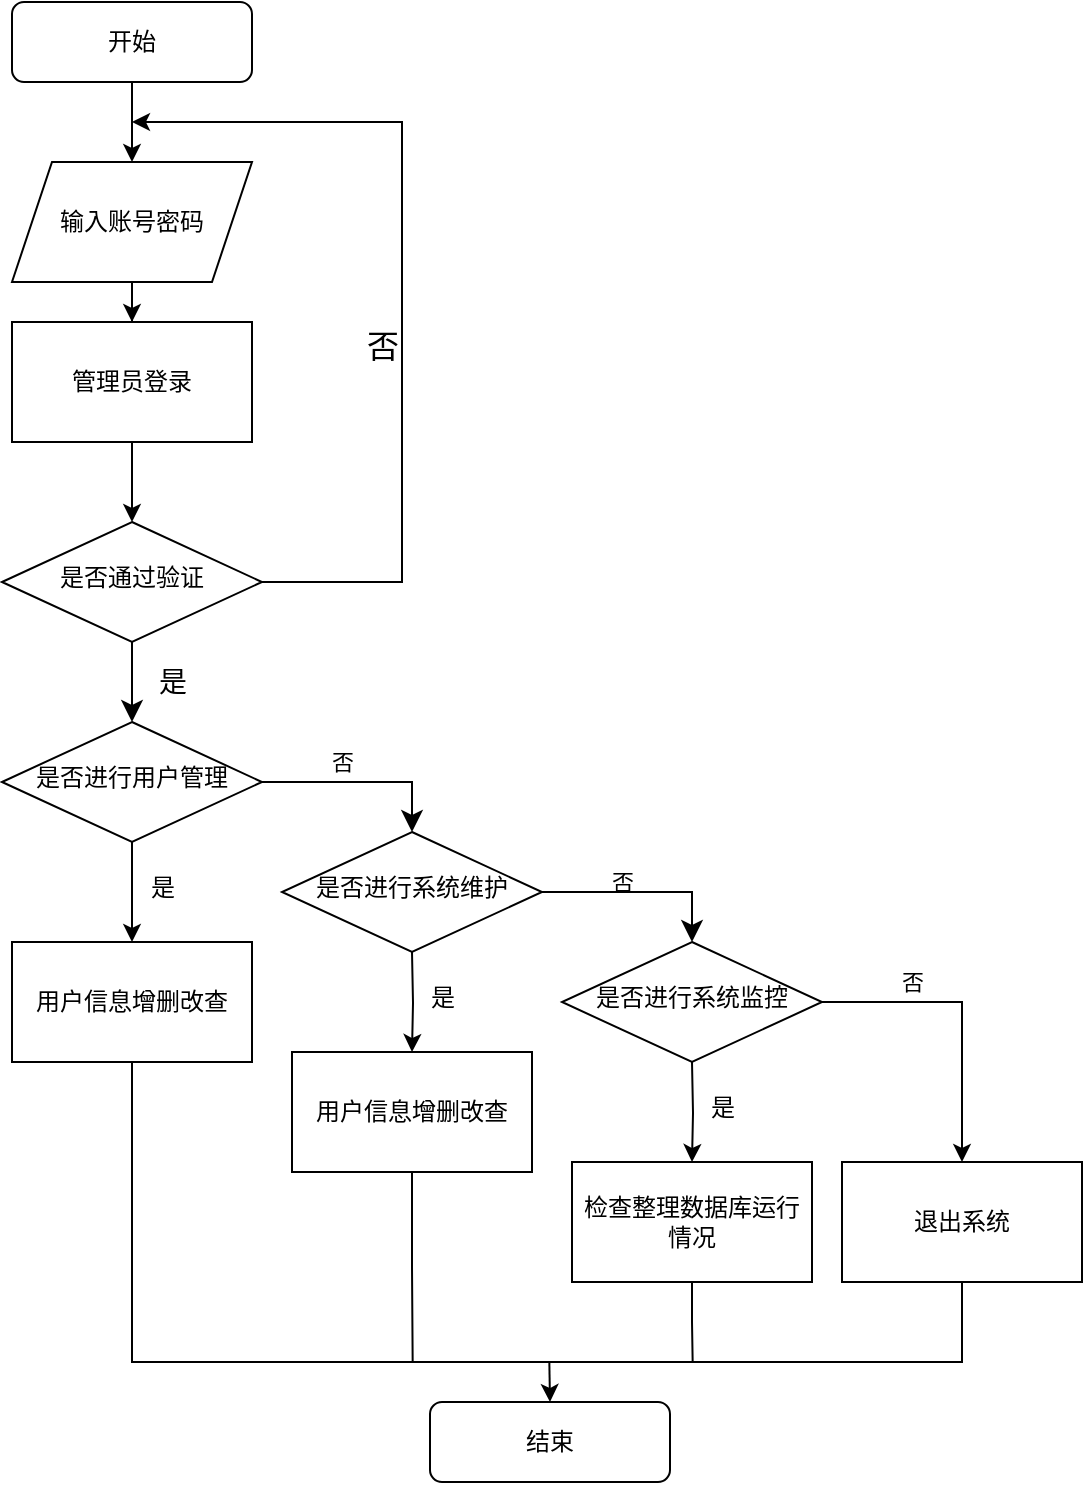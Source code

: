<mxfile version="24.1.0" type="device">
  <diagram id="C5RBs43oDa-KdzZeNtuy" name="Page-1">
    <mxGraphModel dx="928" dy="553" grid="1" gridSize="10" guides="1" tooltips="1" connect="1" arrows="1" fold="1" page="1" pageScale="1" pageWidth="827" pageHeight="1169" math="0" shadow="0">
      <root>
        <mxCell id="WIyWlLk6GJQsqaUBKTNV-0" />
        <mxCell id="WIyWlLk6GJQsqaUBKTNV-1" parent="WIyWlLk6GJQsqaUBKTNV-0" />
        <mxCell id="BafIcYl7HaK6lH4rsQ1K-2" value="" style="edgeStyle=orthogonalEdgeStyle;rounded=0;orthogonalLoop=1;jettySize=auto;html=1;" edge="1" parent="WIyWlLk6GJQsqaUBKTNV-1" source="WIyWlLk6GJQsqaUBKTNV-3" target="BafIcYl7HaK6lH4rsQ1K-1">
          <mxGeometry relative="1" as="geometry" />
        </mxCell>
        <mxCell id="WIyWlLk6GJQsqaUBKTNV-3" value="开始" style="rounded=1;whiteSpace=wrap;html=1;fontSize=12;glass=0;strokeWidth=1;shadow=0;" parent="WIyWlLk6GJQsqaUBKTNV-1" vertex="1">
          <mxGeometry x="145" y="20" width="120" height="40" as="geometry" />
        </mxCell>
        <mxCell id="WIyWlLk6GJQsqaUBKTNV-4" value="&lt;font style=&quot;font-size: 14px;&quot;&gt;是&lt;/font&gt;" style="rounded=0;html=1;jettySize=auto;orthogonalLoop=1;fontSize=11;endArrow=classic;endFill=1;endSize=8;strokeWidth=1;shadow=0;labelBackgroundColor=none;edgeStyle=orthogonalEdgeStyle;" parent="WIyWlLk6GJQsqaUBKTNV-1" source="WIyWlLk6GJQsqaUBKTNV-6" target="WIyWlLk6GJQsqaUBKTNV-10" edge="1">
          <mxGeometry y="20" relative="1" as="geometry">
            <mxPoint as="offset" />
          </mxGeometry>
        </mxCell>
        <mxCell id="BafIcYl7HaK6lH4rsQ1K-6" style="edgeStyle=orthogonalEdgeStyle;rounded=0;orthogonalLoop=1;jettySize=auto;html=1;exitX=1;exitY=0.5;exitDx=0;exitDy=0;" edge="1" parent="WIyWlLk6GJQsqaUBKTNV-1" source="WIyWlLk6GJQsqaUBKTNV-6">
          <mxGeometry relative="1" as="geometry">
            <mxPoint x="205" y="80" as="targetPoint" />
            <Array as="points">
              <mxPoint x="340" y="310" />
              <mxPoint x="340" y="80" />
            </Array>
          </mxGeometry>
        </mxCell>
        <mxCell id="BafIcYl7HaK6lH4rsQ1K-7" value="&lt;font style=&quot;font-size: 16px;&quot;&gt;否&lt;/font&gt;" style="edgeLabel;html=1;align=center;verticalAlign=middle;resizable=0;points=[];" vertex="1" connectable="0" parent="BafIcYl7HaK6lH4rsQ1K-6">
          <mxGeometry x="0.038" relative="1" as="geometry">
            <mxPoint x="-10" y="38" as="offset" />
          </mxGeometry>
        </mxCell>
        <mxCell id="WIyWlLk6GJQsqaUBKTNV-6" value="是否通过验证" style="rhombus;whiteSpace=wrap;html=1;shadow=0;fontFamily=Helvetica;fontSize=12;align=center;strokeWidth=1;spacing=6;spacingTop=-4;" parent="WIyWlLk6GJQsqaUBKTNV-1" vertex="1">
          <mxGeometry x="140" y="280" width="130" height="60" as="geometry" />
        </mxCell>
        <mxCell id="WIyWlLk6GJQsqaUBKTNV-9" value="否" style="edgeStyle=orthogonalEdgeStyle;rounded=0;html=1;jettySize=auto;orthogonalLoop=1;fontSize=11;endArrow=classic;endFill=1;endSize=8;strokeWidth=1;shadow=0;labelBackgroundColor=none;entryX=0.5;entryY=0;entryDx=0;entryDy=0;" parent="WIyWlLk6GJQsqaUBKTNV-1" source="WIyWlLk6GJQsqaUBKTNV-10" target="BafIcYl7HaK6lH4rsQ1K-9" edge="1">
          <mxGeometry x="-0.2" y="10" relative="1" as="geometry">
            <mxPoint as="offset" />
            <mxPoint x="350" y="410" as="targetPoint" />
            <Array as="points" />
          </mxGeometry>
        </mxCell>
        <mxCell id="BafIcYl7HaK6lH4rsQ1K-10" value="" style="edgeStyle=orthogonalEdgeStyle;rounded=0;orthogonalLoop=1;jettySize=auto;html=1;" edge="1" parent="WIyWlLk6GJQsqaUBKTNV-1" source="WIyWlLk6GJQsqaUBKTNV-10" target="BafIcYl7HaK6lH4rsQ1K-8">
          <mxGeometry relative="1" as="geometry" />
        </mxCell>
        <mxCell id="WIyWlLk6GJQsqaUBKTNV-10" value="是否进行用户管理" style="rhombus;whiteSpace=wrap;html=1;shadow=0;fontFamily=Helvetica;fontSize=12;align=center;strokeWidth=1;spacing=6;spacingTop=-4;" parent="WIyWlLk6GJQsqaUBKTNV-1" vertex="1">
          <mxGeometry x="140" y="380" width="130" height="60" as="geometry" />
        </mxCell>
        <mxCell id="BafIcYl7HaK6lH4rsQ1K-4" value="" style="edgeStyle=orthogonalEdgeStyle;rounded=0;orthogonalLoop=1;jettySize=auto;html=1;" edge="1" parent="WIyWlLk6GJQsqaUBKTNV-1" source="BafIcYl7HaK6lH4rsQ1K-1" target="BafIcYl7HaK6lH4rsQ1K-3">
          <mxGeometry relative="1" as="geometry" />
        </mxCell>
        <mxCell id="BafIcYl7HaK6lH4rsQ1K-1" value="输入账号密码" style="shape=parallelogram;perimeter=parallelogramPerimeter;whiteSpace=wrap;html=1;fixedSize=1;" vertex="1" parent="WIyWlLk6GJQsqaUBKTNV-1">
          <mxGeometry x="145" y="100" width="120" height="60" as="geometry" />
        </mxCell>
        <mxCell id="BafIcYl7HaK6lH4rsQ1K-5" value="" style="edgeStyle=orthogonalEdgeStyle;rounded=0;orthogonalLoop=1;jettySize=auto;html=1;" edge="1" parent="WIyWlLk6GJQsqaUBKTNV-1" source="BafIcYl7HaK6lH4rsQ1K-3" target="WIyWlLk6GJQsqaUBKTNV-6">
          <mxGeometry relative="1" as="geometry" />
        </mxCell>
        <mxCell id="BafIcYl7HaK6lH4rsQ1K-3" value="管理员登录" style="rounded=0;whiteSpace=wrap;html=1;" vertex="1" parent="WIyWlLk6GJQsqaUBKTNV-1">
          <mxGeometry x="145" y="180" width="120" height="60" as="geometry" />
        </mxCell>
        <mxCell id="BafIcYl7HaK6lH4rsQ1K-24" style="edgeStyle=orthogonalEdgeStyle;rounded=0;orthogonalLoop=1;jettySize=auto;html=1;exitX=0.5;exitY=1;exitDx=0;exitDy=0;entryX=0.5;entryY=1;entryDx=0;entryDy=0;endArrow=none;endFill=0;" edge="1" parent="WIyWlLk6GJQsqaUBKTNV-1" source="BafIcYl7HaK6lH4rsQ1K-8" target="BafIcYl7HaK6lH4rsQ1K-20">
          <mxGeometry relative="1" as="geometry">
            <Array as="points">
              <mxPoint x="205" y="700" />
              <mxPoint x="620" y="700" />
            </Array>
          </mxGeometry>
        </mxCell>
        <mxCell id="BafIcYl7HaK6lH4rsQ1K-8" value="用户信息增删改查" style="rounded=0;whiteSpace=wrap;html=1;" vertex="1" parent="WIyWlLk6GJQsqaUBKTNV-1">
          <mxGeometry x="145" y="490" width="120" height="60" as="geometry" />
        </mxCell>
        <mxCell id="BafIcYl7HaK6lH4rsQ1K-9" value="是否进行系统维护" style="rhombus;whiteSpace=wrap;html=1;shadow=0;fontFamily=Helvetica;fontSize=12;align=center;strokeWidth=1;spacing=6;spacingTop=-4;" vertex="1" parent="WIyWlLk6GJQsqaUBKTNV-1">
          <mxGeometry x="280" y="435" width="130" height="60" as="geometry" />
        </mxCell>
        <mxCell id="BafIcYl7HaK6lH4rsQ1K-11" value="是" style="text;html=1;align=center;verticalAlign=middle;resizable=0;points=[];autosize=1;strokeColor=none;fillColor=none;" vertex="1" parent="WIyWlLk6GJQsqaUBKTNV-1">
          <mxGeometry x="200" y="448" width="40" height="30" as="geometry" />
        </mxCell>
        <mxCell id="BafIcYl7HaK6lH4rsQ1K-12" value="" style="edgeStyle=orthogonalEdgeStyle;rounded=0;orthogonalLoop=1;jettySize=auto;html=1;" edge="1" parent="WIyWlLk6GJQsqaUBKTNV-1" target="BafIcYl7HaK6lH4rsQ1K-13">
          <mxGeometry relative="1" as="geometry">
            <mxPoint x="345" y="495" as="sourcePoint" />
          </mxGeometry>
        </mxCell>
        <mxCell id="BafIcYl7HaK6lH4rsQ1K-25" style="edgeStyle=orthogonalEdgeStyle;rounded=0;orthogonalLoop=1;jettySize=auto;html=1;exitX=0.5;exitY=1;exitDx=0;exitDy=0;endArrow=none;endFill=0;" edge="1" parent="WIyWlLk6GJQsqaUBKTNV-1" source="BafIcYl7HaK6lH4rsQ1K-13">
          <mxGeometry relative="1" as="geometry">
            <mxPoint x="345.333" y="700" as="targetPoint" />
          </mxGeometry>
        </mxCell>
        <mxCell id="BafIcYl7HaK6lH4rsQ1K-13" value="用户信息增删改查" style="rounded=0;whiteSpace=wrap;html=1;" vertex="1" parent="WIyWlLk6GJQsqaUBKTNV-1">
          <mxGeometry x="285" y="545" width="120" height="60" as="geometry" />
        </mxCell>
        <mxCell id="BafIcYl7HaK6lH4rsQ1K-14" value="是" style="text;html=1;align=center;verticalAlign=middle;resizable=0;points=[];autosize=1;strokeColor=none;fillColor=none;" vertex="1" parent="WIyWlLk6GJQsqaUBKTNV-1">
          <mxGeometry x="340" y="503" width="40" height="30" as="geometry" />
        </mxCell>
        <mxCell id="BafIcYl7HaK6lH4rsQ1K-15" value="否" style="edgeStyle=orthogonalEdgeStyle;rounded=0;html=1;jettySize=auto;orthogonalLoop=1;fontSize=11;endArrow=classic;endFill=1;endSize=8;strokeWidth=1;shadow=0;labelBackgroundColor=none;entryX=0.5;entryY=0;entryDx=0;entryDy=0;exitX=1;exitY=0.5;exitDx=0;exitDy=0;" edge="1" parent="WIyWlLk6GJQsqaUBKTNV-1" target="BafIcYl7HaK6lH4rsQ1K-16" source="BafIcYl7HaK6lH4rsQ1K-9">
          <mxGeometry x="-0.2" y="5" relative="1" as="geometry">
            <mxPoint as="offset" />
            <mxPoint x="410" y="470" as="sourcePoint" />
            <mxPoint x="490" y="470" as="targetPoint" />
            <Array as="points" />
          </mxGeometry>
        </mxCell>
        <mxCell id="BafIcYl7HaK6lH4rsQ1K-21" style="edgeStyle=orthogonalEdgeStyle;rounded=0;orthogonalLoop=1;jettySize=auto;html=1;entryX=0.5;entryY=0;entryDx=0;entryDy=0;" edge="1" parent="WIyWlLk6GJQsqaUBKTNV-1" source="BafIcYl7HaK6lH4rsQ1K-16" target="BafIcYl7HaK6lH4rsQ1K-20">
          <mxGeometry relative="1" as="geometry" />
        </mxCell>
        <mxCell id="BafIcYl7HaK6lH4rsQ1K-22" value="否" style="edgeLabel;html=1;align=center;verticalAlign=middle;resizable=0;points=[];" vertex="1" connectable="0" parent="BafIcYl7HaK6lH4rsQ1K-21">
          <mxGeometry x="-0.407" relative="1" as="geometry">
            <mxPoint y="-10" as="offset" />
          </mxGeometry>
        </mxCell>
        <mxCell id="BafIcYl7HaK6lH4rsQ1K-16" value="是否进行系统监控" style="rhombus;whiteSpace=wrap;html=1;shadow=0;fontFamily=Helvetica;fontSize=12;align=center;strokeWidth=1;spacing=6;spacingTop=-4;" vertex="1" parent="WIyWlLk6GJQsqaUBKTNV-1">
          <mxGeometry x="420" y="490" width="130" height="60" as="geometry" />
        </mxCell>
        <mxCell id="BafIcYl7HaK6lH4rsQ1K-17" value="" style="edgeStyle=orthogonalEdgeStyle;rounded=0;orthogonalLoop=1;jettySize=auto;html=1;" edge="1" parent="WIyWlLk6GJQsqaUBKTNV-1" target="BafIcYl7HaK6lH4rsQ1K-18">
          <mxGeometry relative="1" as="geometry">
            <mxPoint x="485" y="550" as="sourcePoint" />
          </mxGeometry>
        </mxCell>
        <mxCell id="BafIcYl7HaK6lH4rsQ1K-26" style="edgeStyle=orthogonalEdgeStyle;rounded=0;orthogonalLoop=1;jettySize=auto;html=1;exitX=0.5;exitY=1;exitDx=0;exitDy=0;endArrow=none;endFill=0;" edge="1" parent="WIyWlLk6GJQsqaUBKTNV-1" source="BafIcYl7HaK6lH4rsQ1K-18">
          <mxGeometry relative="1" as="geometry">
            <mxPoint x="485.333" y="700" as="targetPoint" />
          </mxGeometry>
        </mxCell>
        <mxCell id="BafIcYl7HaK6lH4rsQ1K-18" value="检查整理数据库运行情况" style="rounded=0;whiteSpace=wrap;html=1;" vertex="1" parent="WIyWlLk6GJQsqaUBKTNV-1">
          <mxGeometry x="425" y="600" width="120" height="60" as="geometry" />
        </mxCell>
        <mxCell id="BafIcYl7HaK6lH4rsQ1K-19" value="是" style="text;html=1;align=center;verticalAlign=middle;resizable=0;points=[];autosize=1;strokeColor=none;fillColor=none;" vertex="1" parent="WIyWlLk6GJQsqaUBKTNV-1">
          <mxGeometry x="480" y="558" width="40" height="30" as="geometry" />
        </mxCell>
        <mxCell id="BafIcYl7HaK6lH4rsQ1K-20" value="退出系统" style="rounded=0;whiteSpace=wrap;html=1;" vertex="1" parent="WIyWlLk6GJQsqaUBKTNV-1">
          <mxGeometry x="560" y="600" width="120" height="60" as="geometry" />
        </mxCell>
        <mxCell id="BafIcYl7HaK6lH4rsQ1K-28" style="edgeStyle=orthogonalEdgeStyle;rounded=0;orthogonalLoop=1;jettySize=auto;html=1;exitX=0.5;exitY=0;exitDx=0;exitDy=0;endArrow=none;endFill=0;startArrow=classic;startFill=1;" edge="1" parent="WIyWlLk6GJQsqaUBKTNV-1" source="BafIcYl7HaK6lH4rsQ1K-23">
          <mxGeometry relative="1" as="geometry">
            <mxPoint x="413.667" y="700" as="targetPoint" />
          </mxGeometry>
        </mxCell>
        <mxCell id="BafIcYl7HaK6lH4rsQ1K-23" value="结束" style="rounded=1;whiteSpace=wrap;html=1;" vertex="1" parent="WIyWlLk6GJQsqaUBKTNV-1">
          <mxGeometry x="354" y="720" width="120" height="40" as="geometry" />
        </mxCell>
      </root>
    </mxGraphModel>
  </diagram>
</mxfile>
